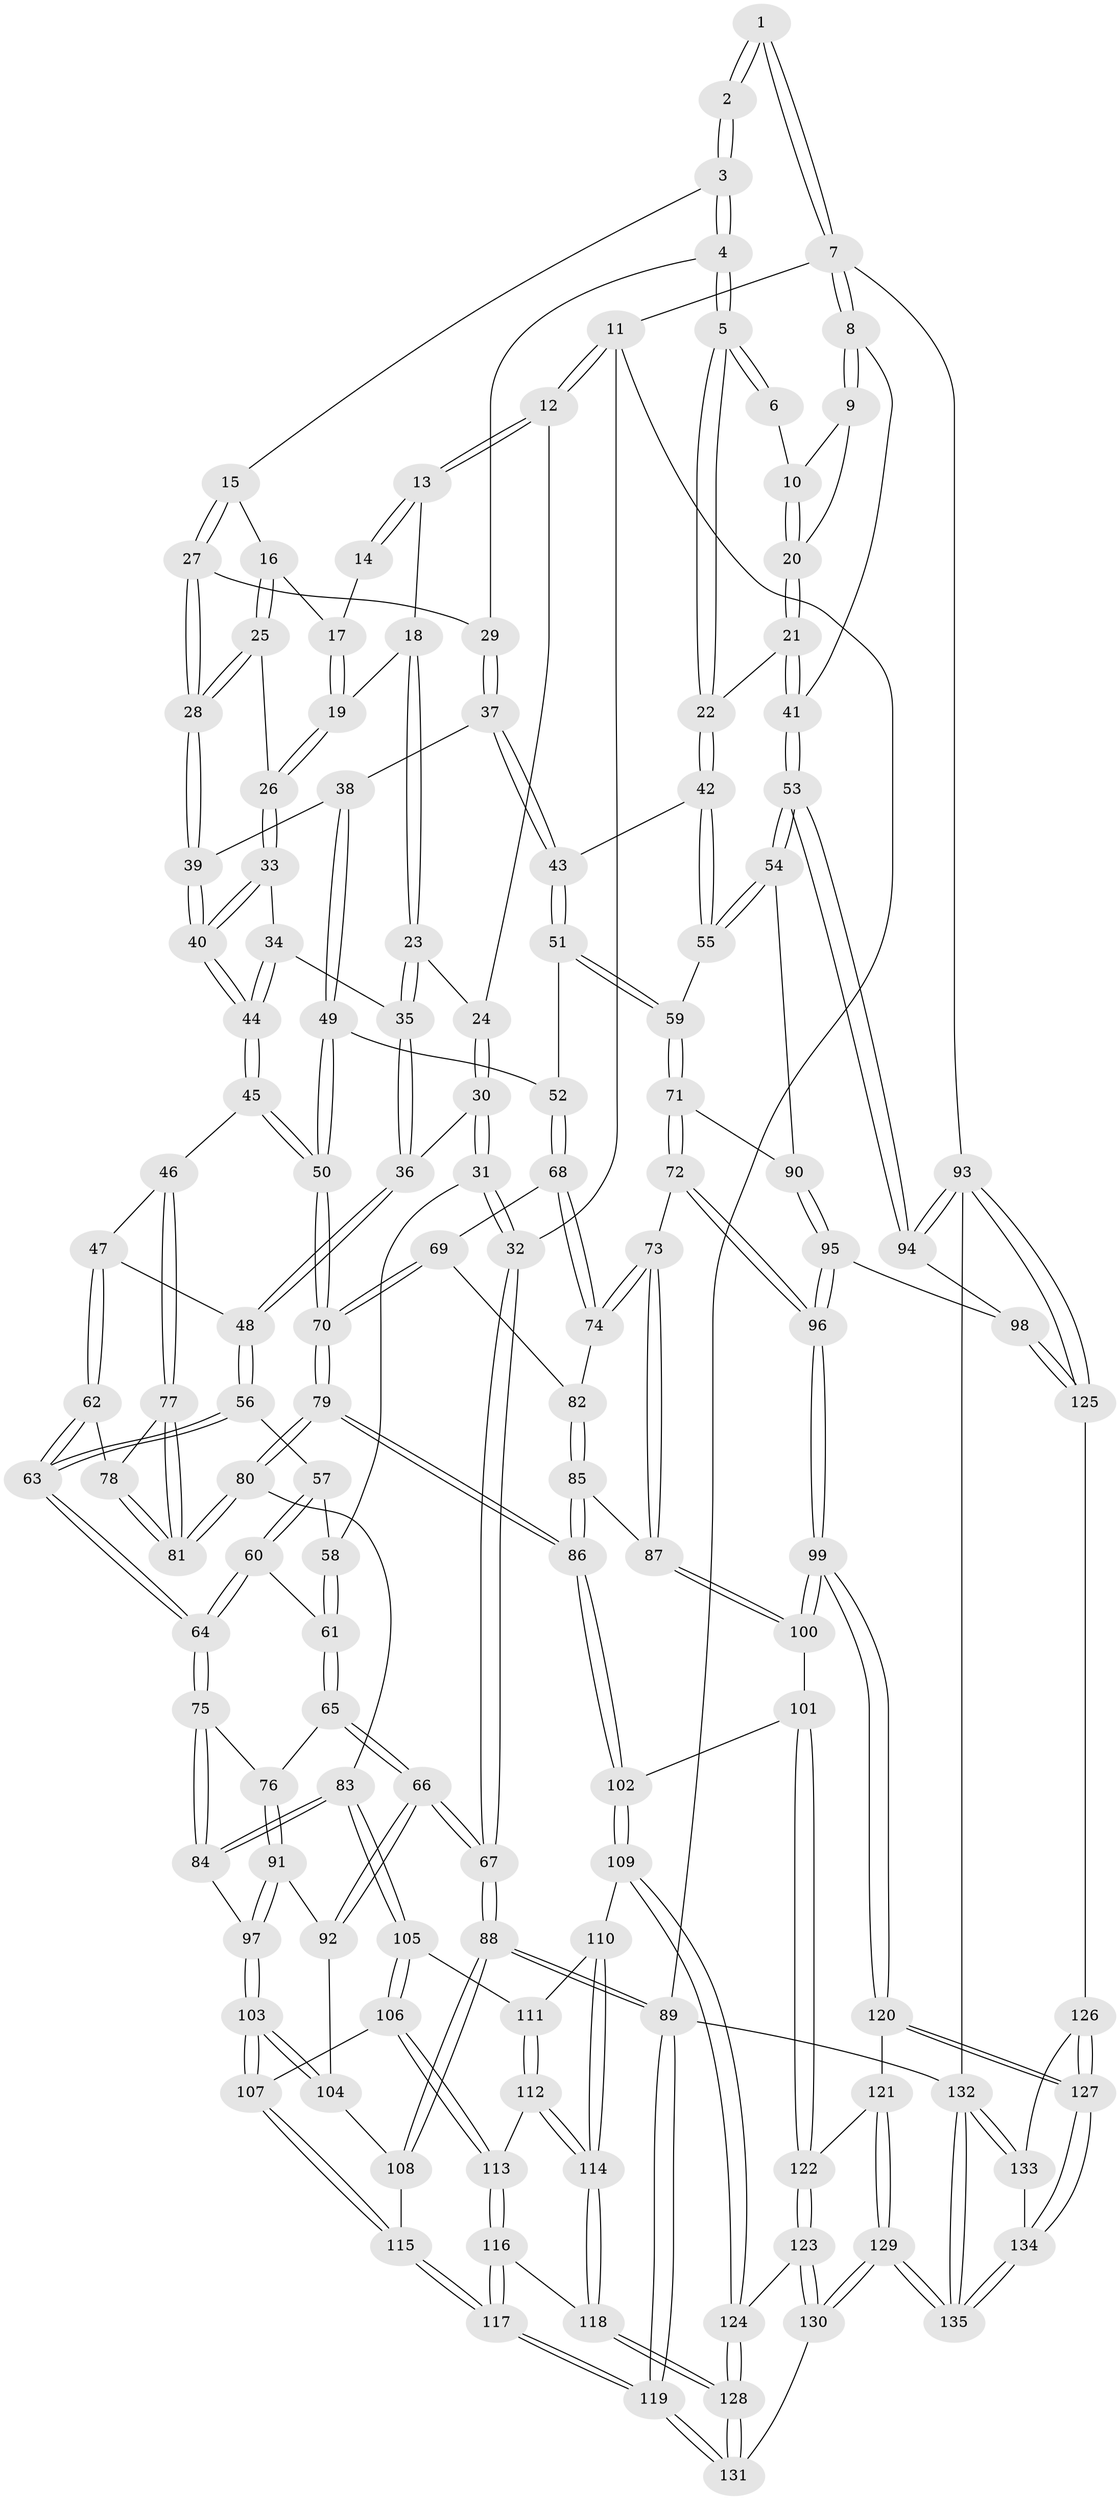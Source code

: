 // Generated by graph-tools (version 1.1) at 2025/27/03/15/25 16:27:56]
// undirected, 135 vertices, 334 edges
graph export_dot {
graph [start="1"]
  node [color=gray90,style=filled];
  1 [pos="+0.889678230967003+0"];
  2 [pos="+0.6739690298424966+0"];
  3 [pos="+0.6846157793344693+0"];
  4 [pos="+0.7331123141761924+0.12573739974288842"];
  5 [pos="+0.7814583064093689+0.18955524282797673"];
  6 [pos="+0.8836729010783516+0"];
  7 [pos="+1+0"];
  8 [pos="+1+0.08758383983908799"];
  9 [pos="+0.9683453397599181+0.07712632203723314"];
  10 [pos="+0.9128802336968218+0.053390845781234146"];
  11 [pos="+0+0"];
  12 [pos="+0.0784052549338236+0"];
  13 [pos="+0.20396002985473222+0"];
  14 [pos="+0.5110435806114708+0"];
  15 [pos="+0.5732645294491991+0.09862051376779547"];
  16 [pos="+0.5259035752058198+0.0794040998039551"];
  17 [pos="+0.4896290921960149+0"];
  18 [pos="+0.315315135064513+0.027811151349695928"];
  19 [pos="+0.40922165372692326+0.09890345048911445"];
  20 [pos="+0.8696278688428452+0.13834198167934625"];
  21 [pos="+0.8131437275653927+0.2042133550168116"];
  22 [pos="+0.7892756815681529+0.2060496413981908"];
  23 [pos="+0.29306535099616576+0.12073069791158506"];
  24 [pos="+0.19776852572499182+0.09685535972985292"];
  25 [pos="+0.4787552804520915+0.14381550696710255"];
  26 [pos="+0.4106836800413084+0.11208074731404742"];
  27 [pos="+0.580876094108909+0.11128724721285749"];
  28 [pos="+0.4854278179146326+0.156449606268786"];
  29 [pos="+0.5997790775484733+0.1362053608099299"];
  30 [pos="+0.17361053179469632+0.19734547261924812"];
  31 [pos="+0+0.20560836759576623"];
  32 [pos="+0+0.1687723920715211"];
  33 [pos="+0.3609262041989048+0.16434765935410187"];
  34 [pos="+0.3307194066663578+0.1749545981430407"];
  35 [pos="+0.3223902658786925+0.17681378946020035"];
  36 [pos="+0.25436338217812565+0.26231224957925586"];
  37 [pos="+0.5549937961351026+0.20142460132430837"];
  38 [pos="+0.5220770189811011+0.2211942215155083"];
  39 [pos="+0.5120066204264957+0.2178505155888446"];
  40 [pos="+0.4509732533731695+0.24693729885279453"];
  41 [pos="+1+0.27410685913705113"];
  42 [pos="+0.7864191507004751+0.21166819396838565"];
  43 [pos="+0.7471427758768812+0.24776785426429898"];
  44 [pos="+0.41981446702014535+0.2907941599646164"];
  45 [pos="+0.38247971197734365+0.3622889438300744"];
  46 [pos="+0.3786730295690272+0.36183684987808956"];
  47 [pos="+0.29438154613357975+0.3219598794023405"];
  48 [pos="+0.2607439390138011+0.301757784056112"];
  49 [pos="+0.5754810549669623+0.32953074366875773"];
  50 [pos="+0.45481101782969674+0.4224750268364062"];
  51 [pos="+0.6983859301137126+0.31572097197928084"];
  52 [pos="+0.6536866304218356+0.34280013574310225"];
  53 [pos="+1+0.40557408249552435"];
  54 [pos="+1+0.41877349584401863"];
  55 [pos="+0.8537539468932431+0.3653769678390875"];
  56 [pos="+0.22638961520914283+0.33067265692264214"];
  57 [pos="+0.15593071645678147+0.3468876109791769"];
  58 [pos="+0.06629939451840461+0.308345748706834"];
  59 [pos="+0.8044613204388963+0.47075837664661235"];
  60 [pos="+0.1230911008437747+0.41438955200142474"];
  61 [pos="+0.09186975023683938+0.42322741225742205"];
  62 [pos="+0.26354180059798643+0.46465070818002724"];
  63 [pos="+0.20658029980657003+0.47935873123086403"];
  64 [pos="+0.19448570587749522+0.49524476076148494"];
  65 [pos="+0.009303941927115327+0.47575419198219204"];
  66 [pos="+0+0.48465921427702385"];
  67 [pos="+0+0.46413730777588647"];
  68 [pos="+0.6507441459153765+0.4018795105035486"];
  69 [pos="+0.5781332540602153+0.4594472418298324"];
  70 [pos="+0.4617349661545071+0.4525381904179924"];
  71 [pos="+0.8058056555439559+0.49036833388440537"];
  72 [pos="+0.7355055629830128+0.5219109287558528"];
  73 [pos="+0.7077326887011487+0.522988365989418"];
  74 [pos="+0.6764061270060586+0.47152686493903134"];
  75 [pos="+0.1880112569890152+0.521439610967522"];
  76 [pos="+0.11846140463802474+0.5142280714560007"];
  77 [pos="+0.32126728171979657+0.44170174451193356"];
  78 [pos="+0.27249443477035645+0.46500366774252133"];
  79 [pos="+0.44916487469233196+0.5899294447706254"];
  80 [pos="+0.3455909522107983+0.5820777034429262"];
  81 [pos="+0.3282016989149572+0.5340627269521449"];
  82 [pos="+0.5945195695321973+0.4826561133345416"];
  83 [pos="+0.3014575103410066+0.5934331158586819"];
  84 [pos="+0.1909774244234377+0.5288830089201407"];
  85 [pos="+0.6008308822253625+0.5337779412522955"];
  86 [pos="+0.4548240102761372+0.5972705641668636"];
  87 [pos="+0.6859568719596296+0.5422567856901375"];
  88 [pos="+0+0.7420439573945828"];
  89 [pos="+0+1"];
  90 [pos="+0.8414425585295064+0.5077445032982444"];
  91 [pos="+0.08066345719402089+0.5914337447511908"];
  92 [pos="+0.03769717228917652+0.5924520613883402"];
  93 [pos="+1+0.8535864254896393"];
  94 [pos="+1+0.6422820140445755"];
  95 [pos="+0.9049200756738904+0.6961781195984056"];
  96 [pos="+0.807898708543956+0.7521182390962439"];
  97 [pos="+0.14634580149489257+0.6156423244772524"];
  98 [pos="+0.9325627768593924+0.6955153308547387"];
  99 [pos="+0.7874273920778412+0.7711063091824972"];
  100 [pos="+0.6440637176092862+0.676223653545323"];
  101 [pos="+0.5047171532298221+0.6846083169260401"];
  102 [pos="+0.4849096381920457+0.6757225339648927"];
  103 [pos="+0.15038707150439615+0.7028437793040081"];
  104 [pos="+0.0542129193906549+0.6477419629858332"];
  105 [pos="+0.2837180801176241+0.6252344339638141"];
  106 [pos="+0.15801202057253083+0.7082196971822514"];
  107 [pos="+0.15147240074725288+0.7054709922560585"];
  108 [pos="+0+0.7161259275325345"];
  109 [pos="+0.4404968605329286+0.7265992538518579"];
  110 [pos="+0.3004361084663594+0.7222392468019754"];
  111 [pos="+0.29684333723637907+0.7187507652484351"];
  112 [pos="+0.1981706084962716+0.7319559490489966"];
  113 [pos="+0.16255650001244254+0.7135523058468994"];
  114 [pos="+0.28351268552615017+0.8341455470772084"];
  115 [pos="+0.0926805687680673+0.7442317755407465"];
  116 [pos="+0.171879948248017+0.8902298552623814"];
  117 [pos="+0.0140424181382335+1"];
  118 [pos="+0.28982081874459725+0.8521187496809197"];
  119 [pos="+0+1"];
  120 [pos="+0.7824898159891202+0.7952695377108199"];
  121 [pos="+0.6021634822754158+0.8585673785036216"];
  122 [pos="+0.5767479998945882+0.8468509138489345"];
  123 [pos="+0.5082187467534662+0.8893649529316227"];
  124 [pos="+0.38952243849286766+0.8438248185161334"];
  125 [pos="+0.971380618149886+0.8883977200748892"];
  126 [pos="+0.9602053739865032+0.8946825415260616"];
  127 [pos="+0.7971885132889274+0.8534210527165949"];
  128 [pos="+0.3499305275050998+0.8767792972166367"];
  129 [pos="+0.6480835678341864+1"];
  130 [pos="+0.4972950276864591+1"];
  131 [pos="+0.37908024993044587+1"];
  132 [pos="+1+1"];
  133 [pos="+0.95334628441394+0.9445655660643898"];
  134 [pos="+0.7840829547766712+1"];
  135 [pos="+0.7287789736496817+1"];
  1 -- 2;
  1 -- 2;
  1 -- 7;
  1 -- 7;
  2 -- 3;
  2 -- 3;
  3 -- 4;
  3 -- 4;
  3 -- 15;
  4 -- 5;
  4 -- 5;
  4 -- 29;
  5 -- 6;
  5 -- 6;
  5 -- 22;
  5 -- 22;
  6 -- 10;
  7 -- 8;
  7 -- 8;
  7 -- 11;
  7 -- 93;
  8 -- 9;
  8 -- 9;
  8 -- 41;
  9 -- 10;
  9 -- 20;
  10 -- 20;
  10 -- 20;
  11 -- 12;
  11 -- 12;
  11 -- 32;
  11 -- 89;
  12 -- 13;
  12 -- 13;
  12 -- 24;
  13 -- 14;
  13 -- 14;
  13 -- 18;
  14 -- 17;
  15 -- 16;
  15 -- 27;
  15 -- 27;
  16 -- 17;
  16 -- 25;
  16 -- 25;
  17 -- 19;
  17 -- 19;
  18 -- 19;
  18 -- 23;
  18 -- 23;
  19 -- 26;
  19 -- 26;
  20 -- 21;
  20 -- 21;
  21 -- 22;
  21 -- 41;
  21 -- 41;
  22 -- 42;
  22 -- 42;
  23 -- 24;
  23 -- 35;
  23 -- 35;
  24 -- 30;
  24 -- 30;
  25 -- 26;
  25 -- 28;
  25 -- 28;
  26 -- 33;
  26 -- 33;
  27 -- 28;
  27 -- 28;
  27 -- 29;
  28 -- 39;
  28 -- 39;
  29 -- 37;
  29 -- 37;
  30 -- 31;
  30 -- 31;
  30 -- 36;
  31 -- 32;
  31 -- 32;
  31 -- 58;
  32 -- 67;
  32 -- 67;
  33 -- 34;
  33 -- 40;
  33 -- 40;
  34 -- 35;
  34 -- 44;
  34 -- 44;
  35 -- 36;
  35 -- 36;
  36 -- 48;
  36 -- 48;
  37 -- 38;
  37 -- 43;
  37 -- 43;
  38 -- 39;
  38 -- 49;
  38 -- 49;
  39 -- 40;
  39 -- 40;
  40 -- 44;
  40 -- 44;
  41 -- 53;
  41 -- 53;
  42 -- 43;
  42 -- 55;
  42 -- 55;
  43 -- 51;
  43 -- 51;
  44 -- 45;
  44 -- 45;
  45 -- 46;
  45 -- 50;
  45 -- 50;
  46 -- 47;
  46 -- 77;
  46 -- 77;
  47 -- 48;
  47 -- 62;
  47 -- 62;
  48 -- 56;
  48 -- 56;
  49 -- 50;
  49 -- 50;
  49 -- 52;
  50 -- 70;
  50 -- 70;
  51 -- 52;
  51 -- 59;
  51 -- 59;
  52 -- 68;
  52 -- 68;
  53 -- 54;
  53 -- 54;
  53 -- 94;
  53 -- 94;
  54 -- 55;
  54 -- 55;
  54 -- 90;
  55 -- 59;
  56 -- 57;
  56 -- 63;
  56 -- 63;
  57 -- 58;
  57 -- 60;
  57 -- 60;
  58 -- 61;
  58 -- 61;
  59 -- 71;
  59 -- 71;
  60 -- 61;
  60 -- 64;
  60 -- 64;
  61 -- 65;
  61 -- 65;
  62 -- 63;
  62 -- 63;
  62 -- 78;
  63 -- 64;
  63 -- 64;
  64 -- 75;
  64 -- 75;
  65 -- 66;
  65 -- 66;
  65 -- 76;
  66 -- 67;
  66 -- 67;
  66 -- 92;
  66 -- 92;
  67 -- 88;
  67 -- 88;
  68 -- 69;
  68 -- 74;
  68 -- 74;
  69 -- 70;
  69 -- 70;
  69 -- 82;
  70 -- 79;
  70 -- 79;
  71 -- 72;
  71 -- 72;
  71 -- 90;
  72 -- 73;
  72 -- 96;
  72 -- 96;
  73 -- 74;
  73 -- 74;
  73 -- 87;
  73 -- 87;
  74 -- 82;
  75 -- 76;
  75 -- 84;
  75 -- 84;
  76 -- 91;
  76 -- 91;
  77 -- 78;
  77 -- 81;
  77 -- 81;
  78 -- 81;
  78 -- 81;
  79 -- 80;
  79 -- 80;
  79 -- 86;
  79 -- 86;
  80 -- 81;
  80 -- 81;
  80 -- 83;
  82 -- 85;
  82 -- 85;
  83 -- 84;
  83 -- 84;
  83 -- 105;
  83 -- 105;
  84 -- 97;
  85 -- 86;
  85 -- 86;
  85 -- 87;
  86 -- 102;
  86 -- 102;
  87 -- 100;
  87 -- 100;
  88 -- 89;
  88 -- 89;
  88 -- 108;
  88 -- 108;
  89 -- 119;
  89 -- 119;
  89 -- 132;
  90 -- 95;
  90 -- 95;
  91 -- 92;
  91 -- 97;
  91 -- 97;
  92 -- 104;
  93 -- 94;
  93 -- 94;
  93 -- 125;
  93 -- 125;
  93 -- 132;
  94 -- 98;
  95 -- 96;
  95 -- 96;
  95 -- 98;
  96 -- 99;
  96 -- 99;
  97 -- 103;
  97 -- 103;
  98 -- 125;
  98 -- 125;
  99 -- 100;
  99 -- 100;
  99 -- 120;
  99 -- 120;
  100 -- 101;
  101 -- 102;
  101 -- 122;
  101 -- 122;
  102 -- 109;
  102 -- 109;
  103 -- 104;
  103 -- 104;
  103 -- 107;
  103 -- 107;
  104 -- 108;
  105 -- 106;
  105 -- 106;
  105 -- 111;
  106 -- 107;
  106 -- 113;
  106 -- 113;
  107 -- 115;
  107 -- 115;
  108 -- 115;
  109 -- 110;
  109 -- 124;
  109 -- 124;
  110 -- 111;
  110 -- 114;
  110 -- 114;
  111 -- 112;
  111 -- 112;
  112 -- 113;
  112 -- 114;
  112 -- 114;
  113 -- 116;
  113 -- 116;
  114 -- 118;
  114 -- 118;
  115 -- 117;
  115 -- 117;
  116 -- 117;
  116 -- 117;
  116 -- 118;
  117 -- 119;
  117 -- 119;
  118 -- 128;
  118 -- 128;
  119 -- 131;
  119 -- 131;
  120 -- 121;
  120 -- 127;
  120 -- 127;
  121 -- 122;
  121 -- 129;
  121 -- 129;
  122 -- 123;
  122 -- 123;
  123 -- 124;
  123 -- 130;
  123 -- 130;
  124 -- 128;
  124 -- 128;
  125 -- 126;
  126 -- 127;
  126 -- 127;
  126 -- 133;
  127 -- 134;
  127 -- 134;
  128 -- 131;
  128 -- 131;
  129 -- 130;
  129 -- 130;
  129 -- 135;
  129 -- 135;
  130 -- 131;
  132 -- 133;
  132 -- 133;
  132 -- 135;
  132 -- 135;
  133 -- 134;
  134 -- 135;
  134 -- 135;
}
